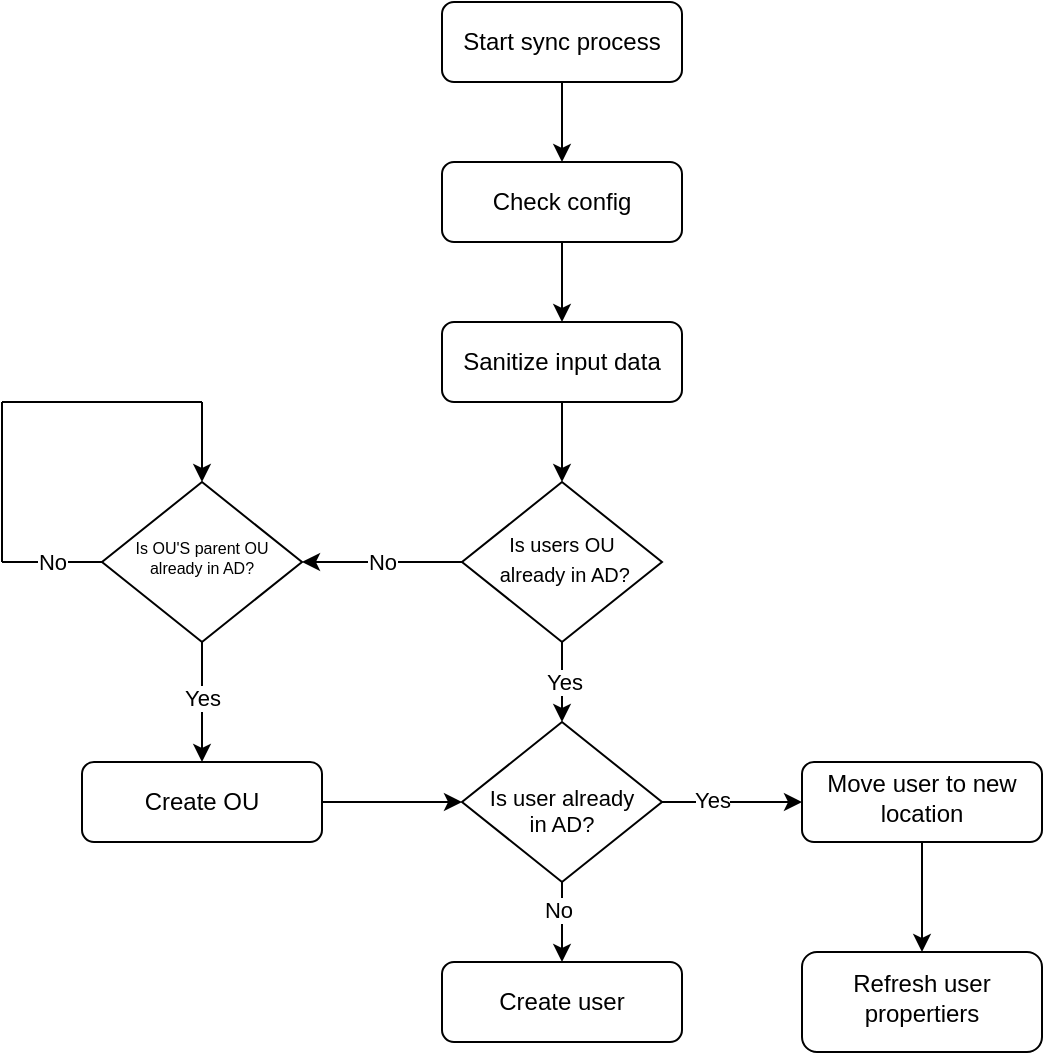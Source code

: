 <mxfile version="24.7.6">
  <diagram id="C5RBs43oDa-KdzZeNtuy" name="Page-1">
    <mxGraphModel dx="794" dy="515" grid="1" gridSize="10" guides="1" tooltips="1" connect="1" arrows="1" fold="1" page="1" pageScale="1" pageWidth="1169" pageHeight="827" math="0" shadow="0">
      <root>
        <mxCell id="WIyWlLk6GJQsqaUBKTNV-0" />
        <mxCell id="WIyWlLk6GJQsqaUBKTNV-1" parent="WIyWlLk6GJQsqaUBKTNV-0" />
        <mxCell id="E1JjQikFOwez6qDgKbT3-13" value="" style="edgeStyle=orthogonalEdgeStyle;rounded=0;orthogonalLoop=1;jettySize=auto;html=1;" parent="WIyWlLk6GJQsqaUBKTNV-1" source="WIyWlLk6GJQsqaUBKTNV-3" target="E1JjQikFOwez6qDgKbT3-12" edge="1">
          <mxGeometry relative="1" as="geometry" />
        </mxCell>
        <mxCell id="WIyWlLk6GJQsqaUBKTNV-3" value="Start sync process" style="rounded=1;whiteSpace=wrap;html=1;fontSize=12;glass=0;strokeWidth=1;shadow=0;" parent="WIyWlLk6GJQsqaUBKTNV-1" vertex="1">
          <mxGeometry x="550" y="20" width="120" height="40" as="geometry" />
        </mxCell>
        <mxCell id="5lyKl6DLMmzoOjCNzCt0-8" style="edgeStyle=orthogonalEdgeStyle;rounded=0;orthogonalLoop=1;jettySize=auto;html=1;entryX=0.5;entryY=0;entryDx=0;entryDy=0;" parent="WIyWlLk6GJQsqaUBKTNV-1" edge="1">
          <mxGeometry relative="1" as="geometry">
            <mxPoint x="610" y="190" as="sourcePoint" />
            <mxPoint x="610.0" y="260.0" as="targetPoint" />
          </mxGeometry>
        </mxCell>
        <mxCell id="5lyKl6DLMmzoOjCNzCt0-0" value="Sanitize input data" style="rounded=1;whiteSpace=wrap;html=1;fontSize=12;glass=0;strokeWidth=1;shadow=0;" parent="WIyWlLk6GJQsqaUBKTNV-1" vertex="1">
          <mxGeometry x="550" y="180" width="120" height="40" as="geometry" />
        </mxCell>
        <mxCell id="5lyKl6DLMmzoOjCNzCt0-17" value="No" style="edgeStyle=orthogonalEdgeStyle;rounded=0;orthogonalLoop=1;jettySize=auto;html=1;" parent="WIyWlLk6GJQsqaUBKTNV-1" source="5lyKl6DLMmzoOjCNzCt0-14" target="5lyKl6DLMmzoOjCNzCt0-16" edge="1">
          <mxGeometry relative="1" as="geometry" />
        </mxCell>
        <mxCell id="5lyKl6DLMmzoOjCNzCt0-32" value="" style="edgeStyle=orthogonalEdgeStyle;rounded=0;orthogonalLoop=1;jettySize=auto;html=1;" parent="WIyWlLk6GJQsqaUBKTNV-1" source="5lyKl6DLMmzoOjCNzCt0-14" edge="1">
          <mxGeometry relative="1" as="geometry">
            <mxPoint x="610" y="380" as="targetPoint" />
          </mxGeometry>
        </mxCell>
        <mxCell id="VKUWItF-dHO9J4EB_5Dz-0" value="&lt;div&gt;Yes&lt;/div&gt;" style="edgeLabel;html=1;align=center;verticalAlign=middle;resizable=0;points=[];" parent="5lyKl6DLMmzoOjCNzCt0-32" vertex="1" connectable="0">
          <mxGeometry x="0.158" y="2" relative="1" as="geometry">
            <mxPoint x="-2" y="-3" as="offset" />
          </mxGeometry>
        </mxCell>
        <mxCell id="5lyKl6DLMmzoOjCNzCt0-14" value="&lt;div&gt;&lt;font style=&quot;font-size: 10px;&quot;&gt;Is users OU&lt;/font&gt;&lt;/div&gt;&lt;div&gt;&lt;font style=&quot;font-size: 10px;&quot;&gt;&amp;nbsp;already in AD?&lt;/font&gt;&lt;/div&gt;" style="rhombus;whiteSpace=wrap;html=1;shadow=0;fontFamily=Helvetica;fontSize=12;align=center;strokeWidth=1;spacing=6;spacingTop=-4;" parent="WIyWlLk6GJQsqaUBKTNV-1" vertex="1">
          <mxGeometry x="560" y="260" width="100" height="80" as="geometry" />
        </mxCell>
        <mxCell id="5lyKl6DLMmzoOjCNzCt0-29" value="" style="edgeStyle=orthogonalEdgeStyle;rounded=0;orthogonalLoop=1;jettySize=auto;html=1;" parent="WIyWlLk6GJQsqaUBKTNV-1" source="5lyKl6DLMmzoOjCNzCt0-16" target="5lyKl6DLMmzoOjCNzCt0-28" edge="1">
          <mxGeometry relative="1" as="geometry" />
        </mxCell>
        <mxCell id="VKUWItF-dHO9J4EB_5Dz-1" value="Yes" style="edgeLabel;html=1;align=center;verticalAlign=middle;resizable=0;points=[];" parent="5lyKl6DLMmzoOjCNzCt0-29" vertex="1" connectable="0">
          <mxGeometry x="-0.067" y="3" relative="1" as="geometry">
            <mxPoint x="-3" as="offset" />
          </mxGeometry>
        </mxCell>
        <mxCell id="5lyKl6DLMmzoOjCNzCt0-16" value="&lt;div style=&quot;font-size: 8px;&quot;&gt;&lt;font style=&quot;font-size: 8px;&quot;&gt;Is OU&#39;S parent OU already in AD?&lt;/font&gt;&lt;/div&gt;" style="rhombus;whiteSpace=wrap;html=1;shadow=0;fontFamily=Helvetica;fontSize=12;align=center;strokeWidth=1;spacing=6;spacingTop=-4;" parent="WIyWlLk6GJQsqaUBKTNV-1" vertex="1">
          <mxGeometry x="380" y="260" width="100" height="80" as="geometry" />
        </mxCell>
        <mxCell id="5lyKl6DLMmzoOjCNzCt0-24" value="No" style="endArrow=none;html=1;rounded=0;" parent="WIyWlLk6GJQsqaUBKTNV-1" edge="1">
          <mxGeometry width="50" height="50" relative="1" as="geometry">
            <mxPoint x="330" y="300" as="sourcePoint" />
            <mxPoint x="380" y="300" as="targetPoint" />
          </mxGeometry>
        </mxCell>
        <mxCell id="5lyKl6DLMmzoOjCNzCt0-25" value="" style="endArrow=none;html=1;rounded=0;" parent="WIyWlLk6GJQsqaUBKTNV-1" edge="1">
          <mxGeometry width="50" height="50" relative="1" as="geometry">
            <mxPoint x="330" y="300" as="sourcePoint" />
            <mxPoint x="330" y="220" as="targetPoint" />
          </mxGeometry>
        </mxCell>
        <mxCell id="5lyKl6DLMmzoOjCNzCt0-26" value="" style="endArrow=none;html=1;rounded=0;" parent="WIyWlLk6GJQsqaUBKTNV-1" edge="1">
          <mxGeometry width="50" height="50" relative="1" as="geometry">
            <mxPoint x="430" y="220" as="sourcePoint" />
            <mxPoint x="330" y="220" as="targetPoint" />
          </mxGeometry>
        </mxCell>
        <mxCell id="5lyKl6DLMmzoOjCNzCt0-27" value="" style="edgeStyle=none;orthogonalLoop=1;jettySize=auto;html=1;rounded=0;entryX=0.5;entryY=0;entryDx=0;entryDy=0;" parent="WIyWlLk6GJQsqaUBKTNV-1" target="5lyKl6DLMmzoOjCNzCt0-16" edge="1">
          <mxGeometry width="100" relative="1" as="geometry">
            <mxPoint x="430" y="220" as="sourcePoint" />
            <mxPoint x="530" y="220" as="targetPoint" />
            <Array as="points" />
          </mxGeometry>
        </mxCell>
        <mxCell id="5lyKl6DLMmzoOjCNzCt0-33" style="edgeStyle=orthogonalEdgeStyle;rounded=0;orthogonalLoop=1;jettySize=auto;html=1;entryX=0;entryY=0.5;entryDx=0;entryDy=0;" parent="WIyWlLk6GJQsqaUBKTNV-1" source="5lyKl6DLMmzoOjCNzCt0-28" target="E1JjQikFOwez6qDgKbT3-5" edge="1">
          <mxGeometry relative="1" as="geometry">
            <mxPoint x="550" y="400" as="targetPoint" />
            <Array as="points" />
          </mxGeometry>
        </mxCell>
        <mxCell id="5lyKl6DLMmzoOjCNzCt0-28" value="Create OU" style="rounded=1;whiteSpace=wrap;html=1;fontSize=12;glass=0;strokeWidth=1;shadow=0;" parent="WIyWlLk6GJQsqaUBKTNV-1" vertex="1">
          <mxGeometry x="370" y="400" width="120" height="40" as="geometry" />
        </mxCell>
        <mxCell id="5lyKl6DLMmzoOjCNzCt0-42" value="" style="edgeStyle=orthogonalEdgeStyle;rounded=0;orthogonalLoop=1;jettySize=auto;html=1;exitX=0.5;exitY=1;exitDx=0;exitDy=0;" parent="WIyWlLk6GJQsqaUBKTNV-1" source="5lyKl6DLMmzoOjCNzCt0-37" target="5lyKl6DLMmzoOjCNzCt0-41" edge="1">
          <mxGeometry relative="1" as="geometry">
            <mxPoint x="775" y="460" as="sourcePoint" />
            <Array as="points" />
          </mxGeometry>
        </mxCell>
        <mxCell id="5lyKl6DLMmzoOjCNzCt0-37" value="Move user to new location" style="rounded=1;whiteSpace=wrap;html=1;shadow=0;strokeWidth=1;spacing=6;spacingTop=-4;" parent="WIyWlLk6GJQsqaUBKTNV-1" vertex="1">
          <mxGeometry x="730" y="400" width="120" height="40" as="geometry" />
        </mxCell>
        <mxCell id="5lyKl6DLMmzoOjCNzCt0-41" value="Refresh user propertiers" style="rounded=1;whiteSpace=wrap;html=1;shadow=0;strokeWidth=1;spacing=6;spacingTop=-4;align=center;" parent="WIyWlLk6GJQsqaUBKTNV-1" vertex="1">
          <mxGeometry x="730" y="495" width="120" height="50" as="geometry" />
        </mxCell>
        <mxCell id="E1JjQikFOwez6qDgKbT3-7" value="" style="edgeStyle=orthogonalEdgeStyle;rounded=0;orthogonalLoop=1;jettySize=auto;html=1;" parent="WIyWlLk6GJQsqaUBKTNV-1" source="E1JjQikFOwez6qDgKbT3-5" target="E1JjQikFOwez6qDgKbT3-6" edge="1">
          <mxGeometry relative="1" as="geometry" />
        </mxCell>
        <mxCell id="E1JjQikFOwez6qDgKbT3-11" value="No" style="edgeLabel;html=1;align=center;verticalAlign=middle;resizable=0;points=[];" parent="E1JjQikFOwez6qDgKbT3-7" vertex="1" connectable="0">
          <mxGeometry x="-0.329" y="-2" relative="1" as="geometry">
            <mxPoint as="offset" />
          </mxGeometry>
        </mxCell>
        <mxCell id="E1JjQikFOwez6qDgKbT3-9" value="" style="edgeStyle=orthogonalEdgeStyle;rounded=0;orthogonalLoop=1;jettySize=auto;html=1;" parent="WIyWlLk6GJQsqaUBKTNV-1" source="E1JjQikFOwez6qDgKbT3-5" target="5lyKl6DLMmzoOjCNzCt0-37" edge="1">
          <mxGeometry relative="1" as="geometry" />
        </mxCell>
        <mxCell id="E1JjQikFOwez6qDgKbT3-10" value="Yes" style="edgeLabel;html=1;align=center;verticalAlign=middle;resizable=0;points=[];" parent="E1JjQikFOwez6qDgKbT3-9" vertex="1" connectable="0">
          <mxGeometry x="-0.286" y="1" relative="1" as="geometry">
            <mxPoint as="offset" />
          </mxGeometry>
        </mxCell>
        <mxCell id="E1JjQikFOwez6qDgKbT3-5" value="&lt;div style=&quot;font-size: 11px;&quot;&gt;&lt;br&gt;&lt;/div&gt;&lt;div style=&quot;font-size: 11px;&quot;&gt;Is user already&lt;/div&gt;&lt;div style=&quot;font-size: 11px;&quot;&gt;in AD?&lt;br&gt;&lt;/div&gt;" style="rhombus;whiteSpace=wrap;html=1;shadow=0;fontFamily=Helvetica;fontSize=12;align=center;strokeWidth=1;spacing=6;spacingTop=-4;" parent="WIyWlLk6GJQsqaUBKTNV-1" vertex="1">
          <mxGeometry x="560" y="380" width="100" height="80" as="geometry" />
        </mxCell>
        <mxCell id="E1JjQikFOwez6qDgKbT3-6" value="Create user" style="rounded=1;whiteSpace=wrap;html=1;fontSize=12;glass=0;strokeWidth=1;shadow=0;" parent="WIyWlLk6GJQsqaUBKTNV-1" vertex="1">
          <mxGeometry x="550" y="500" width="120" height="40" as="geometry" />
        </mxCell>
        <mxCell id="E1JjQikFOwez6qDgKbT3-15" style="edgeStyle=orthogonalEdgeStyle;rounded=0;orthogonalLoop=1;jettySize=auto;html=1;entryX=0.5;entryY=0;entryDx=0;entryDy=0;" parent="WIyWlLk6GJQsqaUBKTNV-1" source="E1JjQikFOwez6qDgKbT3-12" target="5lyKl6DLMmzoOjCNzCt0-0" edge="1">
          <mxGeometry relative="1" as="geometry" />
        </mxCell>
        <mxCell id="E1JjQikFOwez6qDgKbT3-12" value="Check config" style="rounded=1;whiteSpace=wrap;html=1;fontSize=12;glass=0;strokeWidth=1;shadow=0;" parent="WIyWlLk6GJQsqaUBKTNV-1" vertex="1">
          <mxGeometry x="550" y="100" width="120" height="40" as="geometry" />
        </mxCell>
      </root>
    </mxGraphModel>
  </diagram>
</mxfile>

